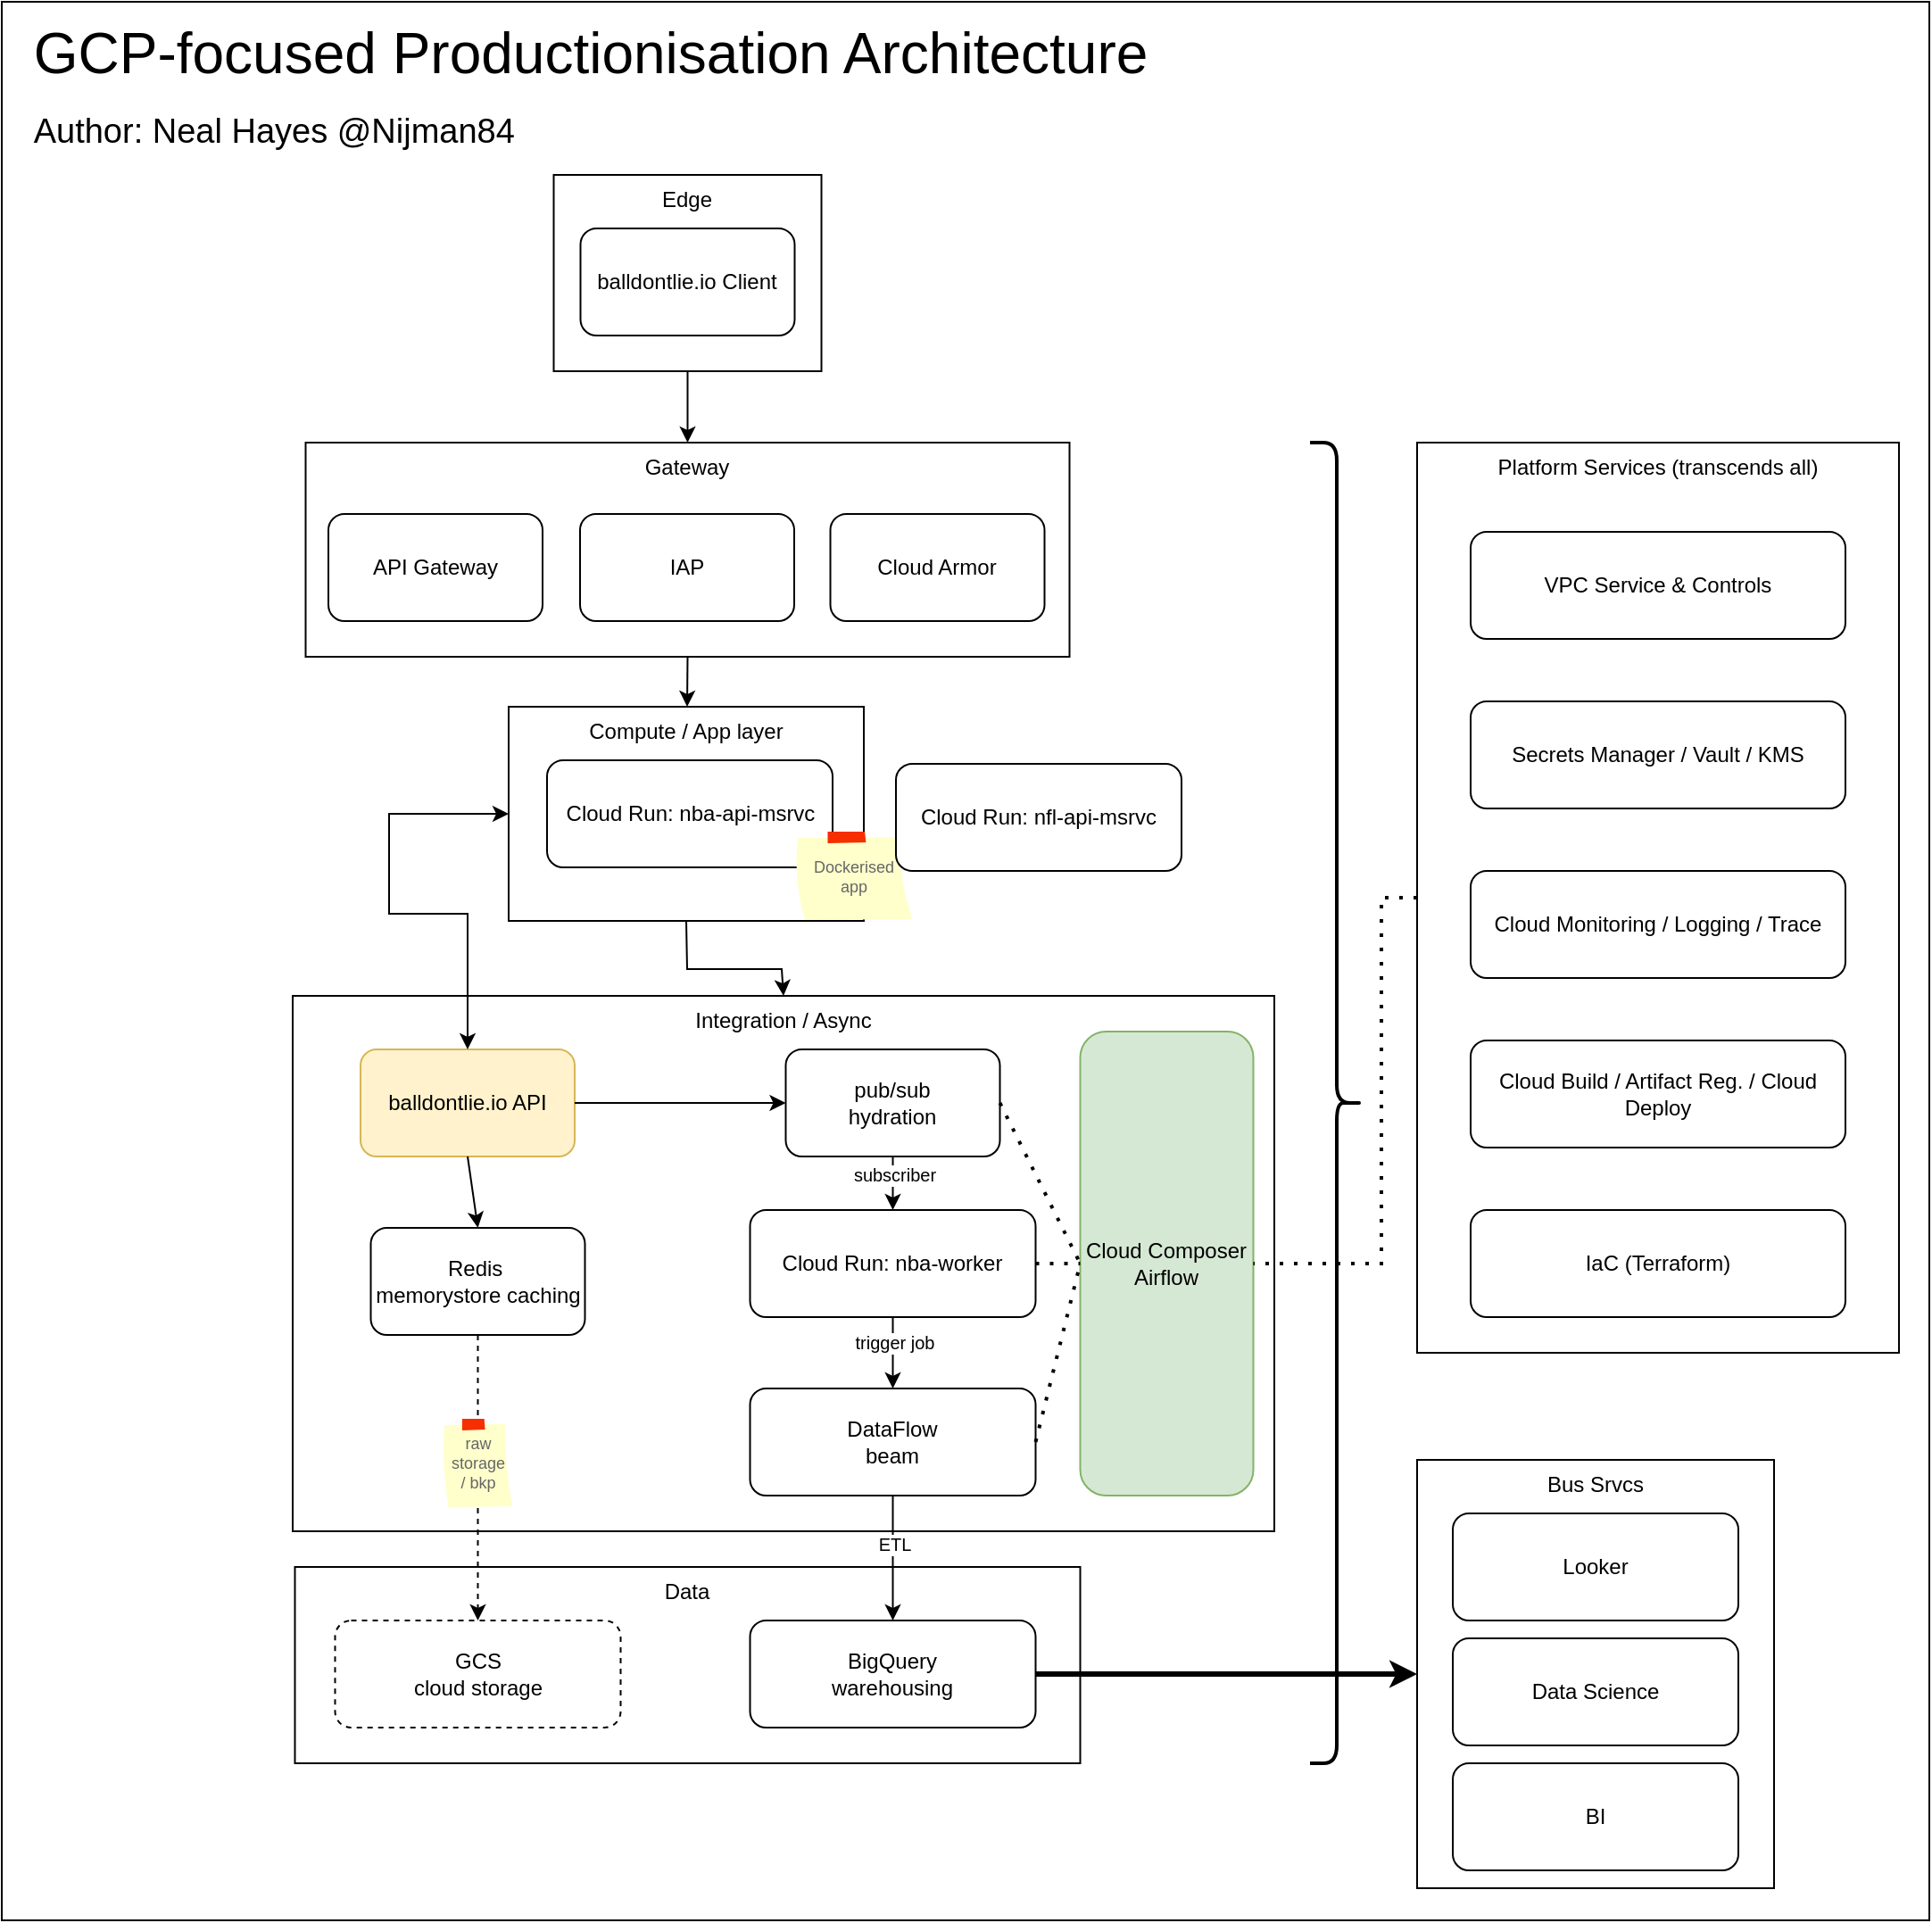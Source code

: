 <mxfile version="20.3.0" type="device"><diagram id="CmvoEOkW9XRSHP0sMVnw" name="Page-1"><mxGraphModel dx="2889" dy="2049" grid="0" gridSize="10" guides="1" tooltips="1" connect="1" arrows="1" fold="1" page="1" pageScale="1" pageWidth="1169" pageHeight="827" math="0" shadow="0"><root><mxCell id="0"/><mxCell id="1" parent="0"/><mxCell id="Wfqo-i4gb45LdFkcQWUP-7" value="" style="group" vertex="1" connectable="0" parent="1"><mxGeometry x="-1124" y="-779" width="1080" height="1075" as="geometry"/></mxCell><mxCell id="WzRzaNTMayO4GupOX70G-24" value="Data" style="rounded=0;whiteSpace=wrap;html=1;verticalAlign=top;" parent="Wfqo-i4gb45LdFkcQWUP-7" vertex="1"><mxGeometry x="164.25" y="877" width="440" height="110" as="geometry"/></mxCell><mxCell id="WzRzaNTMayO4GupOX70G-3" value="Compute / App layer" style="rounded=0;whiteSpace=wrap;html=1;verticalAlign=top;" parent="Wfqo-i4gb45LdFkcQWUP-7" vertex="1"><mxGeometry x="284" y="395" width="199" height="120" as="geometry"/></mxCell><mxCell id="WzRzaNTMayO4GupOX70G-4" value="" style="group" parent="Wfqo-i4gb45LdFkcQWUP-7" vertex="1" connectable="0"><mxGeometry x="309.25" y="97" width="150" height="110" as="geometry"/></mxCell><mxCell id="tPGH74LDzYrumB_fLx-S-1" value="Edge" style="rounded=0;whiteSpace=wrap;html=1;verticalAlign=top;" parent="WzRzaNTMayO4GupOX70G-4" vertex="1"><mxGeometry width="150" height="110" as="geometry"/></mxCell><mxCell id="tPGH74LDzYrumB_fLx-S-2" value="balldontlie.io Client" style="rounded=1;whiteSpace=wrap;html=1;" parent="WzRzaNTMayO4GupOX70G-4" vertex="1"><mxGeometry x="15" y="30" width="120" height="60" as="geometry"/></mxCell><mxCell id="WzRzaNTMayO4GupOX70G-7" value="Platform Services (transcends all)" style="rounded=0;whiteSpace=wrap;html=1;verticalAlign=top;" parent="Wfqo-i4gb45LdFkcQWUP-7" vertex="1"><mxGeometry x="793" y="247" width="270" height="510" as="geometry"/></mxCell><mxCell id="WzRzaNTMayO4GupOX70G-8" value="Cloud Run: nba-api-msrvc" style="rounded=1;whiteSpace=wrap;html=1;" parent="Wfqo-i4gb45LdFkcQWUP-7" vertex="1"><mxGeometry x="305.5" y="425" width="160" height="60" as="geometry"/></mxCell><mxCell id="WzRzaNTMayO4GupOX70G-9" value="&lt;font style=&quot;&quot;&gt;GCP-focused Productionisation Architecture&lt;br&gt;&lt;div style=&quot;text-align: left;&quot;&gt;&lt;span style=&quot;background-color: initial;&quot;&gt;&lt;font style=&quot;font-size: 19px;&quot;&gt;Author: Neal Hayes @Nijman84&lt;/font&gt;&lt;/span&gt;&lt;/div&gt;&lt;/font&gt;" style="text;html=1;strokeColor=none;fillColor=none;align=center;verticalAlign=middle;whiteSpace=wrap;rounded=0;fontSize=32;" parent="Wfqo-i4gb45LdFkcQWUP-7" vertex="1"><mxGeometry x="15" width="630" height="95" as="geometry"/></mxCell><mxCell id="WzRzaNTMayO4GupOX70G-12" value="Integration / Async" style="rounded=0;whiteSpace=wrap;html=1;verticalAlign=top;" parent="Wfqo-i4gb45LdFkcQWUP-7" vertex="1"><mxGeometry x="163" y="557" width="550" height="300" as="geometry"/></mxCell><mxCell id="WzRzaNTMayO4GupOX70G-13" value="balldontlie.io API" style="rounded=1;whiteSpace=wrap;html=1;fillColor=#fff2cc;strokeColor=#d6b656;" parent="Wfqo-i4gb45LdFkcQWUP-7" vertex="1"><mxGeometry x="201" y="587" width="120" height="60" as="geometry"/></mxCell><mxCell id="WzRzaNTMayO4GupOX70G-14" value="Redis&amp;nbsp;&lt;br&gt;memorystore caching" style="rounded=1;whiteSpace=wrap;html=1;" parent="Wfqo-i4gb45LdFkcQWUP-7" vertex="1"><mxGeometry x="206.75" y="687" width="120" height="60" as="geometry"/></mxCell><mxCell id="WzRzaNTMayO4GupOX70G-15" value="pub/sub&lt;br&gt;hydration" style="rounded=1;whiteSpace=wrap;html=1;" parent="Wfqo-i4gb45LdFkcQWUP-7" vertex="1"><mxGeometry x="439.25" y="587" width="120" height="60" as="geometry"/></mxCell><mxCell id="WzRzaNTMayO4GupOX70G-16" value="Cloud Run: nba-worker" style="rounded=1;whiteSpace=wrap;html=1;" parent="Wfqo-i4gb45LdFkcQWUP-7" vertex="1"><mxGeometry x="419.25" y="677" width="160" height="60" as="geometry"/></mxCell><mxCell id="WzRzaNTMayO4GupOX70G-20" value="" style="endArrow=classic;html=1;rounded=0;fontSize=10;exitX=0.5;exitY=1;exitDx=0;exitDy=0;entryX=0.5;entryY=0;entryDx=0;entryDy=0;" parent="Wfqo-i4gb45LdFkcQWUP-7" source="WzRzaNTMayO4GupOX70G-15" target="WzRzaNTMayO4GupOX70G-16" edge="1"><mxGeometry width="50" height="50" relative="1" as="geometry"><mxPoint x="455.5" y="637" as="sourcePoint"/><mxPoint x="505.5" y="587" as="targetPoint"/></mxGeometry></mxCell><mxCell id="WzRzaNTMayO4GupOX70G-21" value="subscriber" style="edgeLabel;html=1;align=center;verticalAlign=middle;resizable=0;points=[];fontSize=10;" parent="WzRzaNTMayO4GupOX70G-20" vertex="1" connectable="0"><mxGeometry x="-0.326" relative="1" as="geometry"><mxPoint as="offset"/></mxGeometry></mxCell><mxCell id="WzRzaNTMayO4GupOX70G-22" value="DataFlow&lt;br&gt;beam" style="rounded=1;whiteSpace=wrap;html=1;" parent="Wfqo-i4gb45LdFkcQWUP-7" vertex="1"><mxGeometry x="419.25" y="777" width="160" height="60" as="geometry"/></mxCell><mxCell id="WzRzaNTMayO4GupOX70G-23" value="BigQuery&lt;br&gt;warehousing" style="rounded=1;whiteSpace=wrap;html=1;" parent="Wfqo-i4gb45LdFkcQWUP-7" vertex="1"><mxGeometry x="419.25" y="907" width="160" height="60" as="geometry"/></mxCell><mxCell id="WzRzaNTMayO4GupOX70G-25" value="" style="endArrow=classic;html=1;rounded=0;fontSize=10;exitX=0.5;exitY=1;exitDx=0;exitDy=0;entryX=0.5;entryY=0;entryDx=0;entryDy=0;" parent="Wfqo-i4gb45LdFkcQWUP-7" source="WzRzaNTMayO4GupOX70G-16" target="WzRzaNTMayO4GupOX70G-22" edge="1"><mxGeometry width="50" height="50" relative="1" as="geometry"><mxPoint x="509.25" y="657" as="sourcePoint"/><mxPoint x="509.25" y="687" as="targetPoint"/></mxGeometry></mxCell><mxCell id="WzRzaNTMayO4GupOX70G-26" value="trigger job" style="edgeLabel;html=1;align=center;verticalAlign=middle;resizable=0;points=[];fontSize=10;" parent="WzRzaNTMayO4GupOX70G-25" vertex="1" connectable="0"><mxGeometry x="-0.326" relative="1" as="geometry"><mxPoint as="offset"/></mxGeometry></mxCell><mxCell id="WzRzaNTMayO4GupOX70G-27" value="" style="endArrow=classic;html=1;rounded=0;fontSize=10;entryX=0.5;entryY=0;entryDx=0;entryDy=0;exitX=0.5;exitY=1;exitDx=0;exitDy=0;" parent="Wfqo-i4gb45LdFkcQWUP-7" source="WzRzaNTMayO4GupOX70G-22" target="WzRzaNTMayO4GupOX70G-23" edge="1"><mxGeometry width="50" height="50" relative="1" as="geometry"><mxPoint x="505.5" y="837" as="sourcePoint"/><mxPoint x="555.5" y="787" as="targetPoint"/></mxGeometry></mxCell><mxCell id="WzRzaNTMayO4GupOX70G-28" value="ETL" style="edgeLabel;html=1;align=center;verticalAlign=middle;resizable=0;points=[];fontSize=10;" parent="WzRzaNTMayO4GupOX70G-27" vertex="1" connectable="0"><mxGeometry x="-0.244" relative="1" as="geometry"><mxPoint as="offset"/></mxGeometry></mxCell><mxCell id="WzRzaNTMayO4GupOX70G-29" value="GCS&lt;br&gt;cloud storage" style="rounded=1;whiteSpace=wrap;html=1;dashed=1;" parent="Wfqo-i4gb45LdFkcQWUP-7" vertex="1"><mxGeometry x="186.75" y="907" width="160" height="60" as="geometry"/></mxCell><mxCell id="WzRzaNTMayO4GupOX70G-30" value="" style="endArrow=classic;html=1;rounded=0;fontSize=10;exitX=1;exitY=0.5;exitDx=0;exitDy=0;entryX=0;entryY=0.5;entryDx=0;entryDy=0;" parent="Wfqo-i4gb45LdFkcQWUP-7" source="WzRzaNTMayO4GupOX70G-13" target="WzRzaNTMayO4GupOX70G-15" edge="1"><mxGeometry width="50" height="50" relative="1" as="geometry"><mxPoint x="585.5" y="697" as="sourcePoint"/><mxPoint x="635.5" y="647" as="targetPoint"/></mxGeometry></mxCell><mxCell id="WzRzaNTMayO4GupOX70G-32" value="" style="endArrow=classic;html=1;rounded=0;fontSize=10;exitX=0.5;exitY=1;exitDx=0;exitDy=0;entryX=0.5;entryY=0;entryDx=0;entryDy=0;" parent="Wfqo-i4gb45LdFkcQWUP-7" source="WzRzaNTMayO4GupOX70G-13" target="WzRzaNTMayO4GupOX70G-14" edge="1"><mxGeometry width="50" height="50" relative="1" as="geometry"><mxPoint x="336.75" y="627" as="sourcePoint"/><mxPoint x="449.25" y="627" as="targetPoint"/></mxGeometry></mxCell><mxCell id="WzRzaNTMayO4GupOX70G-33" value="" style="endArrow=classic;html=1;rounded=0;fontSize=10;exitX=0.5;exitY=1;exitDx=0;exitDy=0;entryX=0.5;entryY=0;entryDx=0;entryDy=0;" parent="Wfqo-i4gb45LdFkcQWUP-7" source="tPGH74LDzYrumB_fLx-S-1" target="WzRzaNTMayO4GupOX70G-1" edge="1"><mxGeometry width="50" height="50" relative="1" as="geometry"><mxPoint x="444.25" y="467" as="sourcePoint"/><mxPoint x="494.25" y="417" as="targetPoint"/></mxGeometry></mxCell><mxCell id="WzRzaNTMayO4GupOX70G-34" value="" style="endArrow=classic;html=1;rounded=0;fontSize=10;exitX=0.5;exitY=1;exitDx=0;exitDy=0;" parent="Wfqo-i4gb45LdFkcQWUP-7" source="WzRzaNTMayO4GupOX70G-1" target="WzRzaNTMayO4GupOX70G-3" edge="1"><mxGeometry width="50" height="50" relative="1" as="geometry"><mxPoint x="394.25" y="217" as="sourcePoint"/><mxPoint x="394.25" y="257" as="targetPoint"/></mxGeometry></mxCell><mxCell id="WzRzaNTMayO4GupOX70G-36" value="" style="endArrow=classic;html=1;rounded=0;fontSize=10;exitX=0.5;exitY=1;exitDx=0;exitDy=0;dashed=1;startArrow=none;" parent="Wfqo-i4gb45LdFkcQWUP-7" source="WzRzaNTMayO4GupOX70G-37" target="WzRzaNTMayO4GupOX70G-29" edge="1"><mxGeometry width="50" height="50" relative="1" as="geometry"><mxPoint x="374.25" y="747" as="sourcePoint"/><mxPoint x="424.25" y="697" as="targetPoint"/></mxGeometry></mxCell><mxCell id="WzRzaNTMayO4GupOX70G-37" value="raw storage&lt;br&gt;/ bkp" style="strokeWidth=1;shadow=0;dashed=0;align=center;html=1;shape=mxgraph.mockup.text.stickyNote2;fontColor=#666666;mainText=;fontSize=9;whiteSpace=wrap;fillColor=#ffffcc;strokeColor=#F62E00;" parent="Wfqo-i4gb45LdFkcQWUP-7" vertex="1"><mxGeometry x="246.75" y="794" width="40" height="50" as="geometry"/></mxCell><mxCell id="WzRzaNTMayO4GupOX70G-38" value="" style="endArrow=none;html=1;rounded=0;fontSize=10;exitX=0.5;exitY=1;exitDx=0;exitDy=0;dashed=1;" parent="Wfqo-i4gb45LdFkcQWUP-7" source="WzRzaNTMayO4GupOX70G-14" target="WzRzaNTMayO4GupOX70G-37" edge="1"><mxGeometry width="50" height="50" relative="1" as="geometry"><mxPoint x="266.75" y="747" as="sourcePoint"/><mxPoint x="266.75" y="907" as="targetPoint"/></mxGeometry></mxCell><mxCell id="WzRzaNTMayO4GupOX70G-39" value="VPC Service &amp;amp; Controls" style="rounded=1;whiteSpace=wrap;html=1;" parent="Wfqo-i4gb45LdFkcQWUP-7" vertex="1"><mxGeometry x="823" y="297" width="210" height="60" as="geometry"/></mxCell><mxCell id="WzRzaNTMayO4GupOX70G-40" value="Secrets Manager / Vault / KMS" style="rounded=1;whiteSpace=wrap;html=1;" parent="Wfqo-i4gb45LdFkcQWUP-7" vertex="1"><mxGeometry x="823" y="392" width="210" height="60" as="geometry"/></mxCell><mxCell id="WzRzaNTMayO4GupOX70G-41" value="Cloud Monitoring / Logging / Trace" style="rounded=1;whiteSpace=wrap;html=1;" parent="Wfqo-i4gb45LdFkcQWUP-7" vertex="1"><mxGeometry x="823" y="487" width="210" height="60" as="geometry"/></mxCell><mxCell id="WzRzaNTMayO4GupOX70G-42" value="Cloud Build / Artifact Reg. / Cloud Deploy" style="rounded=1;whiteSpace=wrap;html=1;" parent="Wfqo-i4gb45LdFkcQWUP-7" vertex="1"><mxGeometry x="823" y="582" width="210" height="60" as="geometry"/></mxCell><mxCell id="WzRzaNTMayO4GupOX70G-43" value="IaC (Terraform)" style="rounded=1;whiteSpace=wrap;html=1;" parent="Wfqo-i4gb45LdFkcQWUP-7" vertex="1"><mxGeometry x="823" y="677" width="210" height="60" as="geometry"/></mxCell><mxCell id="WzRzaNTMayO4GupOX70G-49" value="" style="group" parent="Wfqo-i4gb45LdFkcQWUP-7" vertex="1" connectable="0"><mxGeometry x="793" y="817" width="200" height="240" as="geometry"/></mxCell><mxCell id="WzRzaNTMayO4GupOX70G-48" value="Bus Srvcs" style="rounded=0;whiteSpace=wrap;html=1;verticalAlign=top;" parent="WzRzaNTMayO4GupOX70G-49" vertex="1"><mxGeometry width="200" height="240" as="geometry"/></mxCell><mxCell id="WzRzaNTMayO4GupOX70G-45" value="Looker" style="rounded=1;whiteSpace=wrap;html=1;" parent="WzRzaNTMayO4GupOX70G-49" vertex="1"><mxGeometry x="20" y="30" width="160" height="60" as="geometry"/></mxCell><mxCell id="WzRzaNTMayO4GupOX70G-46" value="Data Science" style="rounded=1;whiteSpace=wrap;html=1;" parent="WzRzaNTMayO4GupOX70G-49" vertex="1"><mxGeometry x="20" y="100" width="160" height="60" as="geometry"/></mxCell><mxCell id="WzRzaNTMayO4GupOX70G-47" value="BI" style="rounded=1;whiteSpace=wrap;html=1;" parent="WzRzaNTMayO4GupOX70G-49" vertex="1"><mxGeometry x="20" y="170" width="160" height="60" as="geometry"/></mxCell><mxCell id="WzRzaNTMayO4GupOX70G-51" value="" style="shape=curlyBracket;whiteSpace=wrap;html=1;rounded=1;flipH=1;fontSize=9;strokeWidth=2;" parent="Wfqo-i4gb45LdFkcQWUP-7" vertex="1"><mxGeometry x="733" y="247" width="30" height="740" as="geometry"/></mxCell><mxCell id="WzRzaNTMayO4GupOX70G-50" value="" style="endArrow=classic;html=1;rounded=0;fontSize=9;exitX=1;exitY=0.5;exitDx=0;exitDy=0;strokeWidth=3;jumpStyle=arc;" parent="Wfqo-i4gb45LdFkcQWUP-7" source="WzRzaNTMayO4GupOX70G-23" target="WzRzaNTMayO4GupOX70G-48" edge="1"><mxGeometry width="50" height="50" relative="1" as="geometry"><mxPoint x="813" y="797" as="sourcePoint"/><mxPoint x="863" y="747" as="targetPoint"/></mxGeometry></mxCell><mxCell id="WzRzaNTMayO4GupOX70G-52" value="" style="endArrow=classic;html=1;rounded=0;strokeWidth=1;fontSize=9;jumpStyle=arc;exitX=0.5;exitY=1;exitDx=0;exitDy=0;entryX=0.5;entryY=0;entryDx=0;entryDy=0;" parent="Wfqo-i4gb45LdFkcQWUP-7" source="WzRzaNTMayO4GupOX70G-3" target="WzRzaNTMayO4GupOX70G-12" edge="1"><mxGeometry width="50" height="50" relative="1" as="geometry"><mxPoint x="753" y="547" as="sourcePoint"/><mxPoint x="803" y="497" as="targetPoint"/><Array as="points"><mxPoint x="384" y="542"/><mxPoint x="437" y="542"/></Array></mxGeometry></mxCell><mxCell id="WzRzaNTMayO4GupOX70G-53" value="Cloud Composer&lt;br&gt;Airflow" style="rounded=1;whiteSpace=wrap;html=1;fillColor=#d5e8d4;strokeColor=#82b366;" parent="Wfqo-i4gb45LdFkcQWUP-7" vertex="1"><mxGeometry x="604.25" y="577" width="97" height="260" as="geometry"/></mxCell><mxCell id="WzRzaNTMayO4GupOX70G-54" value="" style="endArrow=none;dashed=1;html=1;dashPattern=1 3;strokeWidth=2;rounded=0;fontSize=9;jumpStyle=arc;exitX=1;exitY=0.5;exitDx=0;exitDy=0;entryX=0;entryY=0.5;entryDx=0;entryDy=0;" parent="Wfqo-i4gb45LdFkcQWUP-7" source="WzRzaNTMayO4GupOX70G-15" target="WzRzaNTMayO4GupOX70G-53" edge="1"><mxGeometry width="50" height="50" relative="1" as="geometry"><mxPoint x="603" y="687" as="sourcePoint"/><mxPoint x="653" y="637" as="targetPoint"/></mxGeometry></mxCell><mxCell id="WzRzaNTMayO4GupOX70G-55" value="" style="endArrow=none;dashed=1;html=1;dashPattern=1 3;strokeWidth=2;rounded=0;fontSize=9;jumpStyle=arc;exitX=1;exitY=0.5;exitDx=0;exitDy=0;" parent="Wfqo-i4gb45LdFkcQWUP-7" source="WzRzaNTMayO4GupOX70G-16" target="WzRzaNTMayO4GupOX70G-53" edge="1"><mxGeometry width="50" height="50" relative="1" as="geometry"><mxPoint x="569.25" y="627" as="sourcePoint"/><mxPoint x="613" y="722" as="targetPoint"/></mxGeometry></mxCell><mxCell id="WzRzaNTMayO4GupOX70G-56" value="" style="endArrow=none;dashed=1;html=1;dashPattern=1 3;strokeWidth=2;rounded=0;fontSize=9;jumpStyle=arc;exitX=1;exitY=0.5;exitDx=0;exitDy=0;entryX=0;entryY=0.5;entryDx=0;entryDy=0;" parent="Wfqo-i4gb45LdFkcQWUP-7" source="WzRzaNTMayO4GupOX70G-22" target="WzRzaNTMayO4GupOX70G-53" edge="1"><mxGeometry width="50" height="50" relative="1" as="geometry"><mxPoint x="589.25" y="717" as="sourcePoint"/><mxPoint x="603" y="707" as="targetPoint"/></mxGeometry></mxCell><mxCell id="WzRzaNTMayO4GupOX70G-57" value="" style="endArrow=none;dashed=1;html=1;dashPattern=1 3;strokeWidth=2;rounded=0;fontSize=9;jumpStyle=arc;exitX=0;exitY=0.5;exitDx=0;exitDy=0;entryX=1;entryY=0.5;entryDx=0;entryDy=0;" parent="Wfqo-i4gb45LdFkcQWUP-7" source="WzRzaNTMayO4GupOX70G-7" target="WzRzaNTMayO4GupOX70G-53" edge="1"><mxGeometry width="50" height="50" relative="1" as="geometry"><mxPoint x="569.25" y="627" as="sourcePoint"/><mxPoint x="614.25" y="717" as="targetPoint"/><Array as="points"><mxPoint x="773" y="502"/><mxPoint x="773" y="707"/></Array></mxGeometry></mxCell><mxCell id="WzRzaNTMayO4GupOX70G-1" value="Gateway" style="rounded=0;whiteSpace=wrap;html=1;verticalAlign=top;" parent="Wfqo-i4gb45LdFkcQWUP-7" vertex="1"><mxGeometry x="170.25" y="247" width="428" height="120" as="geometry"/></mxCell><mxCell id="tPGH74LDzYrumB_fLx-S-3" value="API Gateway" style="rounded=1;whiteSpace=wrap;html=1;" parent="Wfqo-i4gb45LdFkcQWUP-7" vertex="1"><mxGeometry x="183" y="287" width="120" height="60" as="geometry"/></mxCell><mxCell id="WzRzaNTMayO4GupOX70G-2" value="IAP" style="rounded=1;whiteSpace=wrap;html=1;" parent="Wfqo-i4gb45LdFkcQWUP-7" vertex="1"><mxGeometry x="324" y="287" width="120" height="60" as="geometry"/></mxCell><mxCell id="WzRzaNTMayO4GupOX70G-58" value="Cloud Armor" style="rounded=1;whiteSpace=wrap;html=1;" parent="Wfqo-i4gb45LdFkcQWUP-7" vertex="1"><mxGeometry x="464.25" y="287" width="120" height="60" as="geometry"/></mxCell><mxCell id="WzRzaNTMayO4GupOX70G-59" value="Dockerised &lt;br&gt;app" style="strokeWidth=1;shadow=0;dashed=0;align=center;html=1;shape=mxgraph.mockup.text.stickyNote2;fontColor=#666666;mainText=;fontSize=9;whiteSpace=wrap;fillColor=#ffffcc;strokeColor=#F62E00;" parent="Wfqo-i4gb45LdFkcQWUP-7" vertex="1"><mxGeometry x="444" y="465" width="67" height="50" as="geometry"/></mxCell><mxCell id="WzRzaNTMayO4GupOX70G-60" value="" style="endArrow=classic;startArrow=classic;html=1;rounded=0;strokeWidth=1;fontSize=9;jumpStyle=arc;exitX=0.5;exitY=0;exitDx=0;exitDy=0;entryX=0;entryY=0.5;entryDx=0;entryDy=0;" parent="Wfqo-i4gb45LdFkcQWUP-7" source="WzRzaNTMayO4GupOX70G-13" target="WzRzaNTMayO4GupOX70G-3" edge="1"><mxGeometry width="50" height="50" relative="1" as="geometry"><mxPoint x="498" y="510" as="sourcePoint"/><mxPoint x="548" y="460" as="targetPoint"/><Array as="points"><mxPoint x="261" y="511"/><mxPoint x="217" y="511"/><mxPoint x="217" y="455"/></Array></mxGeometry></mxCell><mxCell id="Wfqo-i4gb45LdFkcQWUP-1" value="Cloud Run: nfl-api-msrvc" style="rounded=1;whiteSpace=wrap;html=1;" vertex="1" parent="Wfqo-i4gb45LdFkcQWUP-7"><mxGeometry x="501" y="427" width="160" height="60" as="geometry"/></mxCell><mxCell id="Wfqo-i4gb45LdFkcQWUP-3" value="" style="rounded=0;whiteSpace=wrap;html=1;fillColor=none;" vertex="1" parent="Wfqo-i4gb45LdFkcQWUP-7"><mxGeometry width="1080" height="1075" as="geometry"/></mxCell></root></mxGraphModel></diagram></mxfile>